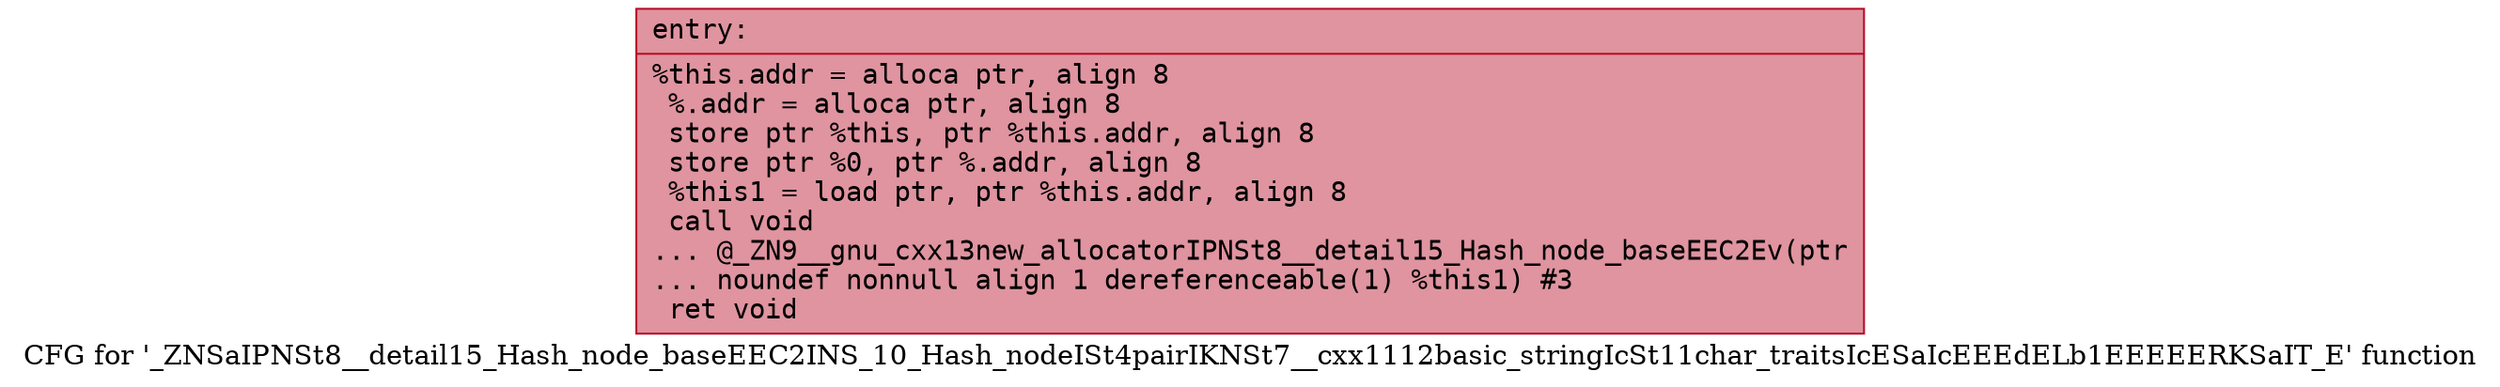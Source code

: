digraph "CFG for '_ZNSaIPNSt8__detail15_Hash_node_baseEEC2INS_10_Hash_nodeISt4pairIKNSt7__cxx1112basic_stringIcSt11char_traitsIcESaIcEEEdELb1EEEEERKSaIT_E' function" {
	label="CFG for '_ZNSaIPNSt8__detail15_Hash_node_baseEEC2INS_10_Hash_nodeISt4pairIKNSt7__cxx1112basic_stringIcSt11char_traitsIcESaIcEEEdELb1EEEEERKSaIT_E' function";

	Node0x556bfe998a60 [shape=record,color="#b70d28ff", style=filled, fillcolor="#b70d2870" fontname="Courier",label="{entry:\l|  %this.addr = alloca ptr, align 8\l  %.addr = alloca ptr, align 8\l  store ptr %this, ptr %this.addr, align 8\l  store ptr %0, ptr %.addr, align 8\l  %this1 = load ptr, ptr %this.addr, align 8\l  call void\l... @_ZN9__gnu_cxx13new_allocatorIPNSt8__detail15_Hash_node_baseEEC2Ev(ptr\l... noundef nonnull align 1 dereferenceable(1) %this1) #3\l  ret void\l}"];
}

